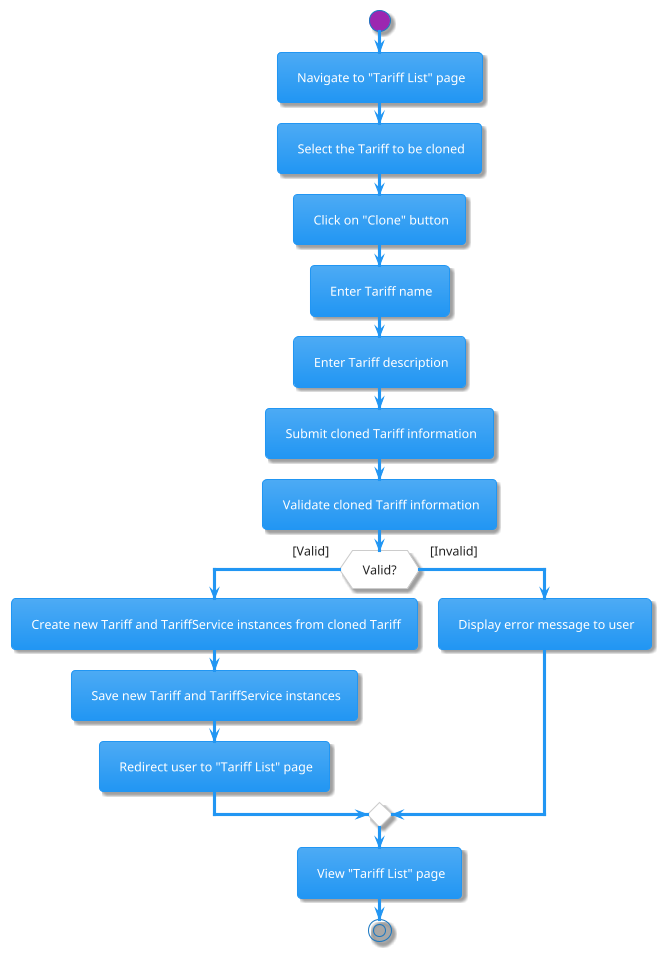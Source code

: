 @startuml
!theme materia
hide empty description

start
: Navigate to "Tariff List" page;
: Select the Tariff to be cloned;
: Click on "Clone" button;
: Enter Tariff name;
: Enter Tariff description;
: Submit cloned Tariff information;

: Validate cloned Tariff information;
if (Valid?) then([Valid])
  : Create new Tariff and TariffService instances from cloned Tariff;
  : Save new Tariff and TariffService instances;
  : Redirect user to "Tariff List" page;
else ([Invalid])
  : Display error message to user;
endif
: View "Tariff List" page;
stop
@enduml
